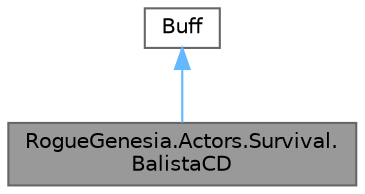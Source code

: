 digraph "RogueGenesia.Actors.Survival.BalistaCD"
{
 // LATEX_PDF_SIZE
  bgcolor="transparent";
  edge [fontname=Helvetica,fontsize=10,labelfontname=Helvetica,labelfontsize=10];
  node [fontname=Helvetica,fontsize=10,shape=box,height=0.2,width=0.4];
  Node1 [label="RogueGenesia.Actors.Survival.\lBalistaCD",height=0.2,width=0.4,color="gray40", fillcolor="grey60", style="filled", fontcolor="black",tooltip=" "];
  Node2 -> Node1 [dir="back",color="steelblue1",style="solid"];
  Node2 [label="Buff",height=0.2,width=0.4,color="gray40", fillcolor="white", style="filled",URL="$class_rogue_genesia_1_1_actors_1_1_survival_1_1_buff.html",tooltip=" "];
}
